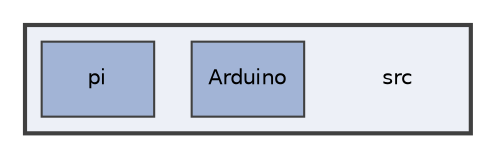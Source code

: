 digraph "src"
{
 // LATEX_PDF_SIZE
  edge [fontname="Helvetica",fontsize="10",labelfontname="Helvetica",labelfontsize="10"];
  node [fontname="Helvetica",fontsize="10",shape=record];
  compound=true
  subgraph clusterdir_68267d1309a1af8e8297ef4c3efbcdba {
    graph [ bgcolor="#edf0f7", pencolor="grey25", style="filled,bold,", label="", fontname="Helvetica", fontsize="10", URL="dir_68267d1309a1af8e8297ef4c3efbcdba.html"]
    dir_68267d1309a1af8e8297ef4c3efbcdba [shape=plaintext, label="src"];
  dir_f958e8ac58b19dadf38a4a7b4cb38a1f [shape=box, label="Arduino", style="filled,", fillcolor="#a2b4d6", color="grey25", URL="dir_f958e8ac58b19dadf38a4a7b4cb38a1f.html"];
  dir_1be77ebbc67ee0355cd049807faa77cd [shape=box, label="pi", style="filled,", fillcolor="#a2b4d6", color="grey25", URL="dir_1be77ebbc67ee0355cd049807faa77cd.html"];
  }
}
